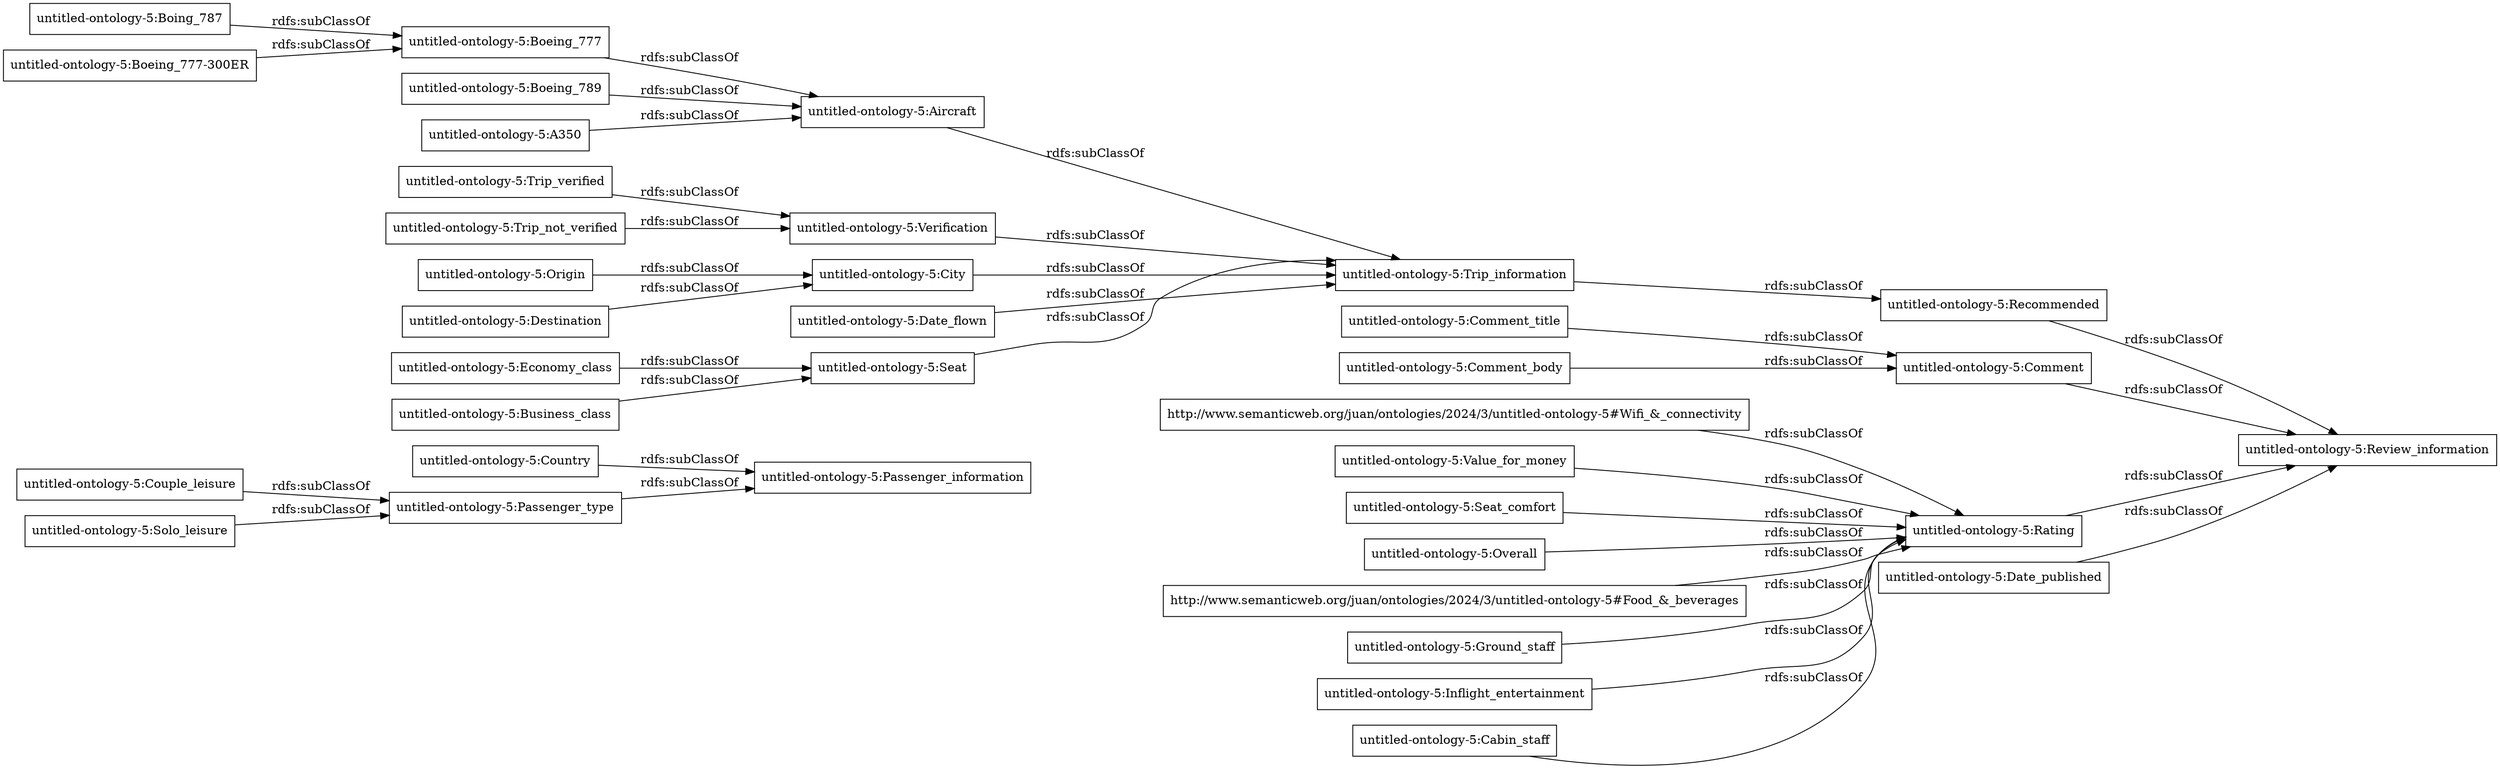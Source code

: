 digraph ar2dtool_diagram { 
rankdir=LR;
size="1000"
node [shape = rectangle, color="black"]; "untitled-ontology-5:Passenger_type" "untitled-ontology-5:Trip_verified" "untitled-ontology-5:Overall" "untitled-ontology-5:Trip_information" "http://www.semanticweb.org/juan/ontologies/2024/3/untitled-ontology-5#Food_&_beverages" "untitled-ontology-5:Boeing_777" "untitled-ontology-5:Boing_787" "untitled-ontology-5:Couple_leisure" "untitled-ontology-5:Review_information" "untitled-ontology-5:Ground_staff" "untitled-ontology-5:Inflight_entertainment" "untitled-ontology-5:Comment_body" "untitled-ontology-5:Boeing_777-300ER" "untitled-ontology-5:Cabin_staff" "untitled-ontology-5:Origin" "untitled-ontology-5:Comment" "untitled-ontology-5:Economy_class" "http://www.semanticweb.org/juan/ontologies/2024/3/untitled-ontology-5#Wifi_&_connectivity" "untitled-ontology-5:Solo_leisure" "untitled-ontology-5:Verification" "untitled-ontology-5:Destination" "untitled-ontology-5:Rating" "untitled-ontology-5:Country" "untitled-ontology-5:Comment_title" "untitled-ontology-5:Boeing_789" "untitled-ontology-5:Value_for_money" "untitled-ontology-5:Seat_comfort" "untitled-ontology-5:A350" "untitled-ontology-5:Aircraft" "untitled-ontology-5:Trip_not_verified" "untitled-ontology-5:City" "untitled-ontology-5:Recommended" "untitled-ontology-5:Date_flown" "untitled-ontology-5:Passenger_information" "untitled-ontology-5:Business_class" "untitled-ontology-5:Date_published" "untitled-ontology-5:Seat" ; /*classes style*/
	"untitled-ontology-5:Economy_class" -> "untitled-ontology-5:Seat" [ label = "rdfs:subClassOf" ];
	"untitled-ontology-5:Boing_787" -> "untitled-ontology-5:Boeing_777" [ label = "rdfs:subClassOf" ];
	"untitled-ontology-5:A350" -> "untitled-ontology-5:Aircraft" [ label = "rdfs:subClassOf" ];
	"untitled-ontology-5:Date_published" -> "untitled-ontology-5:Review_information" [ label = "rdfs:subClassOf" ];
	"untitled-ontology-5:Comment_title" -> "untitled-ontology-5:Comment" [ label = "rdfs:subClassOf" ];
	"untitled-ontology-5:Trip_information" -> "untitled-ontology-5:Recommended" [ label = "rdfs:subClassOf" ];
	"untitled-ontology-5:Origin" -> "untitled-ontology-5:City" [ label = "rdfs:subClassOf" ];
	"http://www.semanticweb.org/juan/ontologies/2024/3/untitled-ontology-5#Food_&_beverages" -> "untitled-ontology-5:Rating" [ label = "rdfs:subClassOf" ];
	"untitled-ontology-5:Country" -> "untitled-ontology-5:Passenger_information" [ label = "rdfs:subClassOf" ];
	"untitled-ontology-5:Recommended" -> "untitled-ontology-5:Review_information" [ label = "rdfs:subClassOf" ];
	"untitled-ontology-5:Verification" -> "untitled-ontology-5:Trip_information" [ label = "rdfs:subClassOf" ];
	"untitled-ontology-5:Solo_leisure" -> "untitled-ontology-5:Passenger_type" [ label = "rdfs:subClassOf" ];
	"untitled-ontology-5:Business_class" -> "untitled-ontology-5:Seat" [ label = "rdfs:subClassOf" ];
	"untitled-ontology-5:Seat" -> "untitled-ontology-5:Trip_information" [ label = "rdfs:subClassOf" ];
	"untitled-ontology-5:Ground_staff" -> "untitled-ontology-5:Rating" [ label = "rdfs:subClassOf" ];
	"untitled-ontology-5:Boeing_789" -> "untitled-ontology-5:Aircraft" [ label = "rdfs:subClassOf" ];
	"untitled-ontology-5:Passenger_type" -> "untitled-ontology-5:Passenger_information" [ label = "rdfs:subClassOf" ];
	"untitled-ontology-5:City" -> "untitled-ontology-5:Trip_information" [ label = "rdfs:subClassOf" ];
	"http://www.semanticweb.org/juan/ontologies/2024/3/untitled-ontology-5#Wifi_&_connectivity" -> "untitled-ontology-5:Rating" [ label = "rdfs:subClassOf" ];
	"untitled-ontology-5:Boeing_777-300ER" -> "untitled-ontology-5:Boeing_777" [ label = "rdfs:subClassOf" ];
	"untitled-ontology-5:Aircraft" -> "untitled-ontology-5:Trip_information" [ label = "rdfs:subClassOf" ];
	"untitled-ontology-5:Rating" -> "untitled-ontology-5:Review_information" [ label = "rdfs:subClassOf" ];
	"untitled-ontology-5:Comment_body" -> "untitled-ontology-5:Comment" [ label = "rdfs:subClassOf" ];
	"untitled-ontology-5:Date_flown" -> "untitled-ontology-5:Trip_information" [ label = "rdfs:subClassOf" ];
	"untitled-ontology-5:Overall" -> "untitled-ontology-5:Rating" [ label = "rdfs:subClassOf" ];
	"untitled-ontology-5:Comment" -> "untitled-ontology-5:Review_information" [ label = "rdfs:subClassOf" ];
	"untitled-ontology-5:Inflight_entertainment" -> "untitled-ontology-5:Rating" [ label = "rdfs:subClassOf" ];
	"untitled-ontology-5:Destination" -> "untitled-ontology-5:City" [ label = "rdfs:subClassOf" ];
	"untitled-ontology-5:Trip_not_verified" -> "untitled-ontology-5:Verification" [ label = "rdfs:subClassOf" ];
	"untitled-ontology-5:Cabin_staff" -> "untitled-ontology-5:Rating" [ label = "rdfs:subClassOf" ];
	"untitled-ontology-5:Couple_leisure" -> "untitled-ontology-5:Passenger_type" [ label = "rdfs:subClassOf" ];
	"untitled-ontology-5:Trip_verified" -> "untitled-ontology-5:Verification" [ label = "rdfs:subClassOf" ];
	"untitled-ontology-5:Seat_comfort" -> "untitled-ontology-5:Rating" [ label = "rdfs:subClassOf" ];
	"untitled-ontology-5:Boeing_777" -> "untitled-ontology-5:Aircraft" [ label = "rdfs:subClassOf" ];
	"untitled-ontology-5:Value_for_money" -> "untitled-ontology-5:Rating" [ label = "rdfs:subClassOf" ];

}
